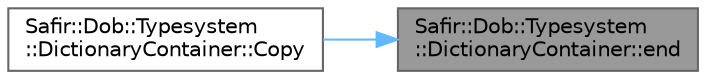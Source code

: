 digraph "Safir::Dob::Typesystem::DictionaryContainer::end"
{
 // LATEX_PDF_SIZE
  bgcolor="transparent";
  edge [fontname=Helvetica,fontsize=10,labelfontname=Helvetica,labelfontsize=10];
  node [fontname=Helvetica,fontsize=10,shape=box,height=0.2,width=0.4];
  rankdir="RL";
  Node1 [label="Safir::Dob::Typesystem\l::DictionaryContainer::end",height=0.2,width=0.4,color="gray40", fillcolor="grey60", style="filled", fontcolor="black",tooltip=" "];
  Node1 -> Node2 [dir="back",color="steelblue1",style="solid"];
  Node2 [label="Safir::Dob::Typesystem\l::DictionaryContainer::Copy",height=0.2,width=0.4,color="grey40", fillcolor="white", style="filled",URL="$a01427.html#ad11235de640d86aaf0d8ca3e5c0135e6",tooltip="Copy - Copy all the members from \"that\" into \"this\"."];
}
